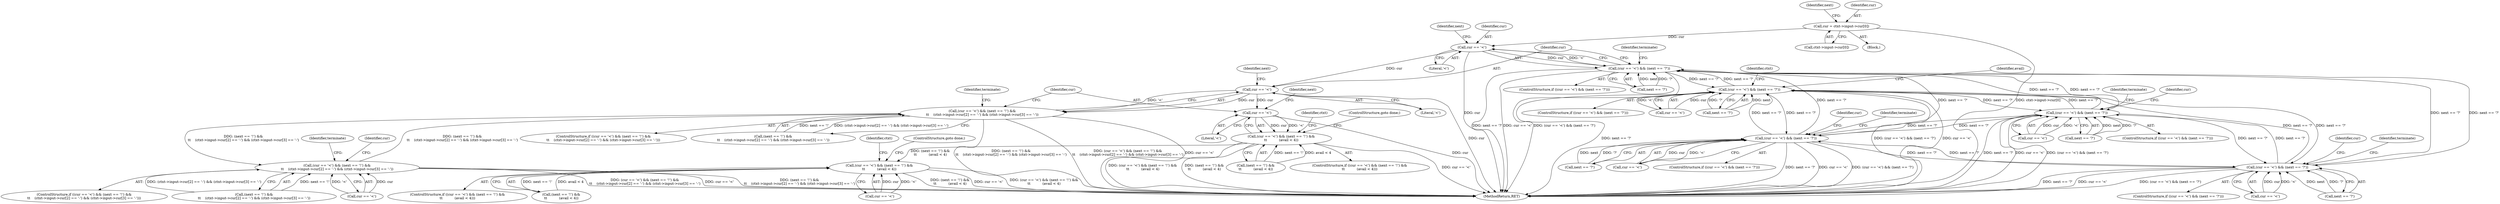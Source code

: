 digraph "0_Chrome_44a637b47793512bfb1d2589d43b8dc492a97629_1@array" {
"1002428" [label="(Call,cur = ctxt->input->cur[0])"];
"1002448" [label="(Call,cur == '<')"];
"1002447" [label="(Call,(cur == '<') && (next == '?'))"];
"1000604" [label="(Call,(cur == '<') && (next == '?'))"];
"1001291" [label="(Call,(cur == '<') && (next == '?'))"];
"1002077" [label="(Call,(cur == '<') && (next == '?'))"];
"1002644" [label="(Call,(cur == '<') && (next == '?'))"];
"1002475" [label="(Call,cur == '<')"];
"1002474" [label="(Call,(cur == '<') && (next == '!') &&\n\t\t    (ctxt->input->cur[2] == '-') && (ctxt->input->cur[3] == '-'))"];
"1002676" [label="(Call,(cur == '<') && (next == '!') &&\n\t\t    (ctxt->input->cur[2] == '-') && (ctxt->input->cur[3] == '-'))"];
"1002527" [label="(Call,cur == '<')"];
"1002526" [label="(Call,(cur == '<') && (next == '!') &&\n\t\t           (avail < 4))"];
"1002728" [label="(Call,(cur == '<') && (next == '!') &&\n\t\t           (avail < 4))"];
"1002526" [label="(Call,(cur == '<') && (next == '!') &&\n\t\t           (avail < 4))"];
"1002077" [label="(Call,(cur == '<') && (next == '?'))"];
"1002078" [label="(Call,cur == '<')"];
"1002675" [label="(ControlStructure,if ((cur == '<') && (next == '!') &&\n\t\t    (ctxt->input->cur[2] == '-') && (ctxt->input->cur[3] == '-')))"];
"1002678" [label="(Identifier,cur)"];
"1002727" [label="(ControlStructure,if ((cur == '<') && (next == '!') &&\n\t\t           (avail < 4)))"];
"1002475" [label="(Call,cur == '<')"];
"1002525" [label="(ControlStructure,if ((cur == '<') && (next == '!') &&\n\t\t           (avail < 4)))"];
"1001290" [label="(ControlStructure,if ((cur == '<') && (next == '?')))"];
"1002740" [label="(ControlStructure,goto done;)"];
"1002680" [label="(Call,(next == '!') &&\n\t\t    (ctxt->input->cur[2] == '-') && (ctxt->input->cur[3] == '-'))"];
"1002728" [label="(Call,(cur == '<') && (next == '!') &&\n\t\t           (avail < 4))"];
"1002449" [label="(Identifier,cur)"];
"1002448" [label="(Call,cur == '<')"];
"1000614" [label="(Identifier,avail)"];
"1002505" [label="(Identifier,terminate)"];
"1002528" [label="(Identifier,cur)"];
"1002451" [label="(Call,next == '?')"];
"1002438" [label="(Identifier,next)"];
"1002111" [label="(Identifier,cur)"];
"1002676" [label="(Call,(cur == '<') && (next == '!') &&\n\t\t    (ctxt->input->cur[2] == '-') && (ctxt->input->cur[3] == '-'))"];
"1002532" [label="(Identifier,next)"];
"1002477" [label="(Literal,'<')"];
"1002458" [label="(Identifier,terminate)"];
"1002478" [label="(Call,(next == '!') &&\n\t\t    (ctxt->input->cur[2] == '-') && (ctxt->input->cur[3] == '-'))"];
"1002707" [label="(Identifier,terminate)"];
"1001292" [label="(Call,cur == '<')"];
"1002732" [label="(Call,(next == '!') &&\n\t\t           (avail < 4))"];
"1002543" [label="(Identifier,ctxt)"];
"1002450" [label="(Literal,'<')"];
"1003319" [label="(MethodReturn,RET)"];
"1002428" [label="(Call,cur = ctxt->input->cur[0])"];
"1002648" [label="(Call,next == '?')"];
"1002527" [label="(Call,cur == '<')"];
"1002076" [label="(ControlStructure,if ((cur == '<') && (next == '?')))"];
"1002446" [label="(ControlStructure,if ((cur == '<') && (next == '?')))"];
"1001302" [label="(Identifier,terminate)"];
"1002530" [label="(Call,(next == '!') &&\n\t\t           (avail < 4))"];
"1002429" [label="(Identifier,cur)"];
"1002538" [label="(ControlStructure,goto done;)"];
"1002430" [label="(Call,ctxt->input->cur[0])"];
"1001317" [label="(Identifier,cur)"];
"1002474" [label="(Call,(cur == '<') && (next == '!') &&\n\t\t    (ctxt->input->cur[2] == '-') && (ctxt->input->cur[3] == '-'))"];
"1002529" [label="(Literal,'<')"];
"1002643" [label="(ControlStructure,if ((cur == '<') && (next == '?')))"];
"1002088" [label="(Identifier,terminate)"];
"1002730" [label="(Identifier,cur)"];
"1002644" [label="(Call,(cur == '<') && (next == '?'))"];
"1002729" [label="(Call,cur == '<')"];
"1002473" [label="(ControlStructure,if ((cur == '<') && (next == '!') &&\n\t\t    (ctxt->input->cur[2] == '-') && (ctxt->input->cur[3] == '-')))"];
"1000480" [label="(Block,)"];
"1002744" [label="(Identifier,ctxt)"];
"1000604" [label="(Call,(cur == '<') && (next == '?'))"];
"1002452" [label="(Identifier,next)"];
"1001295" [label="(Call,next == '?')"];
"1000603" [label="(ControlStructure,if ((cur == '<') && (next == '?')))"];
"1002081" [label="(Call,next == '?')"];
"1002476" [label="(Identifier,cur)"];
"1002645" [label="(Call,cur == '<')"];
"1001291" [label="(Call,(cur == '<') && (next == '?'))"];
"1002677" [label="(Call,cur == '<')"];
"1000809" [label="(Identifier,ctxt)"];
"1000605" [label="(Call,cur == '<')"];
"1002655" [label="(Identifier,terminate)"];
"1002480" [label="(Identifier,next)"];
"1002447" [label="(Call,(cur == '<') && (next == '?'))"];
"1000608" [label="(Call,next == '?')"];
"1002428" -> "1000480"  [label="AST: "];
"1002428" -> "1002430"  [label="CFG: "];
"1002429" -> "1002428"  [label="AST: "];
"1002430" -> "1002428"  [label="AST: "];
"1002438" -> "1002428"  [label="CFG: "];
"1002428" -> "1003319"  [label="DDG: ctxt->input->cur[0]"];
"1002428" -> "1002448"  [label="DDG: cur"];
"1002448" -> "1002447"  [label="AST: "];
"1002448" -> "1002450"  [label="CFG: "];
"1002449" -> "1002448"  [label="AST: "];
"1002450" -> "1002448"  [label="AST: "];
"1002452" -> "1002448"  [label="CFG: "];
"1002447" -> "1002448"  [label="CFG: "];
"1002448" -> "1003319"  [label="DDG: cur"];
"1002448" -> "1002447"  [label="DDG: cur"];
"1002448" -> "1002447"  [label="DDG: '<'"];
"1002448" -> "1002475"  [label="DDG: cur"];
"1002447" -> "1002446"  [label="AST: "];
"1002447" -> "1002451"  [label="CFG: "];
"1002451" -> "1002447"  [label="AST: "];
"1002458" -> "1002447"  [label="CFG: "];
"1002476" -> "1002447"  [label="CFG: "];
"1002447" -> "1003319"  [label="DDG: next == '?'"];
"1002447" -> "1003319"  [label="DDG: cur == '<'"];
"1002447" -> "1003319"  [label="DDG: (cur == '<') && (next == '?')"];
"1002447" -> "1000604"  [label="DDG: next == '?'"];
"1002447" -> "1001291"  [label="DDG: next == '?'"];
"1002447" -> "1002077"  [label="DDG: next == '?'"];
"1002451" -> "1002447"  [label="DDG: next"];
"1002451" -> "1002447"  [label="DDG: '?'"];
"1001291" -> "1002447"  [label="DDG: next == '?'"];
"1002644" -> "1002447"  [label="DDG: next == '?'"];
"1002077" -> "1002447"  [label="DDG: next == '?'"];
"1000604" -> "1002447"  [label="DDG: next == '?'"];
"1002447" -> "1002644"  [label="DDG: next == '?'"];
"1000604" -> "1000603"  [label="AST: "];
"1000604" -> "1000605"  [label="CFG: "];
"1000604" -> "1000608"  [label="CFG: "];
"1000605" -> "1000604"  [label="AST: "];
"1000608" -> "1000604"  [label="AST: "];
"1000614" -> "1000604"  [label="CFG: "];
"1000809" -> "1000604"  [label="CFG: "];
"1000604" -> "1003319"  [label="DDG: next == '?'"];
"1000604" -> "1003319"  [label="DDG: (cur == '<') && (next == '?')"];
"1000604" -> "1003319"  [label="DDG: cur == '<'"];
"1000605" -> "1000604"  [label="DDG: cur"];
"1000605" -> "1000604"  [label="DDG: '<'"];
"1001291" -> "1000604"  [label="DDG: next == '?'"];
"1002644" -> "1000604"  [label="DDG: next == '?'"];
"1002077" -> "1000604"  [label="DDG: next == '?'"];
"1000608" -> "1000604"  [label="DDG: next"];
"1000608" -> "1000604"  [label="DDG: '?'"];
"1000604" -> "1001291"  [label="DDG: next == '?'"];
"1000604" -> "1002077"  [label="DDG: next == '?'"];
"1000604" -> "1002644"  [label="DDG: next == '?'"];
"1001291" -> "1001290"  [label="AST: "];
"1001291" -> "1001292"  [label="CFG: "];
"1001291" -> "1001295"  [label="CFG: "];
"1001292" -> "1001291"  [label="AST: "];
"1001295" -> "1001291"  [label="AST: "];
"1001302" -> "1001291"  [label="CFG: "];
"1001317" -> "1001291"  [label="CFG: "];
"1001291" -> "1003319"  [label="DDG: next == '?'"];
"1001291" -> "1003319"  [label="DDG: cur == '<'"];
"1001291" -> "1003319"  [label="DDG: (cur == '<') && (next == '?')"];
"1001292" -> "1001291"  [label="DDG: cur"];
"1001292" -> "1001291"  [label="DDG: '<'"];
"1002644" -> "1001291"  [label="DDG: next == '?'"];
"1002077" -> "1001291"  [label="DDG: next == '?'"];
"1001295" -> "1001291"  [label="DDG: next"];
"1001295" -> "1001291"  [label="DDG: '?'"];
"1001291" -> "1002077"  [label="DDG: next == '?'"];
"1001291" -> "1002644"  [label="DDG: next == '?'"];
"1002077" -> "1002076"  [label="AST: "];
"1002077" -> "1002078"  [label="CFG: "];
"1002077" -> "1002081"  [label="CFG: "];
"1002078" -> "1002077"  [label="AST: "];
"1002081" -> "1002077"  [label="AST: "];
"1002088" -> "1002077"  [label="CFG: "];
"1002111" -> "1002077"  [label="CFG: "];
"1002077" -> "1003319"  [label="DDG: next == '?'"];
"1002077" -> "1003319"  [label="DDG: cur == '<'"];
"1002077" -> "1003319"  [label="DDG: (cur == '<') && (next == '?')"];
"1002078" -> "1002077"  [label="DDG: cur"];
"1002078" -> "1002077"  [label="DDG: '<'"];
"1002644" -> "1002077"  [label="DDG: next == '?'"];
"1002081" -> "1002077"  [label="DDG: next"];
"1002081" -> "1002077"  [label="DDG: '?'"];
"1002077" -> "1002644"  [label="DDG: next == '?'"];
"1002644" -> "1002643"  [label="AST: "];
"1002644" -> "1002645"  [label="CFG: "];
"1002644" -> "1002648"  [label="CFG: "];
"1002645" -> "1002644"  [label="AST: "];
"1002648" -> "1002644"  [label="AST: "];
"1002655" -> "1002644"  [label="CFG: "];
"1002678" -> "1002644"  [label="CFG: "];
"1002644" -> "1003319"  [label="DDG: next == '?'"];
"1002644" -> "1003319"  [label="DDG: cur == '<'"];
"1002644" -> "1003319"  [label="DDG: (cur == '<') && (next == '?')"];
"1002645" -> "1002644"  [label="DDG: cur"];
"1002645" -> "1002644"  [label="DDG: '<'"];
"1002648" -> "1002644"  [label="DDG: next"];
"1002648" -> "1002644"  [label="DDG: '?'"];
"1002475" -> "1002474"  [label="AST: "];
"1002475" -> "1002477"  [label="CFG: "];
"1002476" -> "1002475"  [label="AST: "];
"1002477" -> "1002475"  [label="AST: "];
"1002480" -> "1002475"  [label="CFG: "];
"1002474" -> "1002475"  [label="CFG: "];
"1002475" -> "1003319"  [label="DDG: cur"];
"1002475" -> "1002474"  [label="DDG: cur"];
"1002475" -> "1002474"  [label="DDG: '<'"];
"1002475" -> "1002527"  [label="DDG: cur"];
"1002474" -> "1002473"  [label="AST: "];
"1002474" -> "1002478"  [label="CFG: "];
"1002478" -> "1002474"  [label="AST: "];
"1002505" -> "1002474"  [label="CFG: "];
"1002528" -> "1002474"  [label="CFG: "];
"1002474" -> "1003319"  [label="DDG: (next == '!') &&\n\t\t    (ctxt->input->cur[2] == '-') && (ctxt->input->cur[3] == '-')"];
"1002474" -> "1003319"  [label="DDG: (cur == '<') && (next == '!') &&\n\t\t    (ctxt->input->cur[2] == '-') && (ctxt->input->cur[3] == '-')"];
"1002474" -> "1003319"  [label="DDG: cur == '<'"];
"1002676" -> "1002474"  [label="DDG: (next == '!') &&\n\t\t    (ctxt->input->cur[2] == '-') && (ctxt->input->cur[3] == '-')"];
"1002478" -> "1002474"  [label="DDG: next == '!'"];
"1002478" -> "1002474"  [label="DDG: (ctxt->input->cur[2] == '-') && (ctxt->input->cur[3] == '-')"];
"1002474" -> "1002676"  [label="DDG: (next == '!') &&\n\t\t    (ctxt->input->cur[2] == '-') && (ctxt->input->cur[3] == '-')"];
"1002676" -> "1002675"  [label="AST: "];
"1002676" -> "1002677"  [label="CFG: "];
"1002676" -> "1002680"  [label="CFG: "];
"1002677" -> "1002676"  [label="AST: "];
"1002680" -> "1002676"  [label="AST: "];
"1002707" -> "1002676"  [label="CFG: "];
"1002730" -> "1002676"  [label="CFG: "];
"1002676" -> "1003319"  [label="DDG: (next == '!') &&\n\t\t    (ctxt->input->cur[2] == '-') && (ctxt->input->cur[3] == '-')"];
"1002676" -> "1003319"  [label="DDG: (cur == '<') && (next == '!') &&\n\t\t    (ctxt->input->cur[2] == '-') && (ctxt->input->cur[3] == '-')"];
"1002676" -> "1003319"  [label="DDG: cur == '<'"];
"1002677" -> "1002676"  [label="DDG: cur"];
"1002677" -> "1002676"  [label="DDG: '<'"];
"1002680" -> "1002676"  [label="DDG: next == '!'"];
"1002680" -> "1002676"  [label="DDG: (ctxt->input->cur[2] == '-') && (ctxt->input->cur[3] == '-')"];
"1002527" -> "1002526"  [label="AST: "];
"1002527" -> "1002529"  [label="CFG: "];
"1002528" -> "1002527"  [label="AST: "];
"1002529" -> "1002527"  [label="AST: "];
"1002532" -> "1002527"  [label="CFG: "];
"1002526" -> "1002527"  [label="CFG: "];
"1002527" -> "1003319"  [label="DDG: cur"];
"1002527" -> "1002526"  [label="DDG: cur"];
"1002527" -> "1002526"  [label="DDG: '<'"];
"1002526" -> "1002525"  [label="AST: "];
"1002526" -> "1002530"  [label="CFG: "];
"1002530" -> "1002526"  [label="AST: "];
"1002538" -> "1002526"  [label="CFG: "];
"1002543" -> "1002526"  [label="CFG: "];
"1002526" -> "1003319"  [label="DDG: cur == '<'"];
"1002526" -> "1003319"  [label="DDG: (cur == '<') && (next == '!') &&\n\t\t           (avail < 4)"];
"1002526" -> "1003319"  [label="DDG: (next == '!') &&\n\t\t           (avail < 4)"];
"1002530" -> "1002526"  [label="DDG: next == '!'"];
"1002530" -> "1002526"  [label="DDG: avail < 4"];
"1002526" -> "1002728"  [label="DDG: (next == '!') &&\n\t\t           (avail < 4)"];
"1002728" -> "1002727"  [label="AST: "];
"1002728" -> "1002729"  [label="CFG: "];
"1002728" -> "1002732"  [label="CFG: "];
"1002729" -> "1002728"  [label="AST: "];
"1002732" -> "1002728"  [label="AST: "];
"1002740" -> "1002728"  [label="CFG: "];
"1002744" -> "1002728"  [label="CFG: "];
"1002728" -> "1003319"  [label="DDG: (cur == '<') && (next == '!') &&\n\t\t           (avail < 4)"];
"1002728" -> "1003319"  [label="DDG: (next == '!') &&\n\t\t           (avail < 4)"];
"1002728" -> "1003319"  [label="DDG: cur == '<'"];
"1002729" -> "1002728"  [label="DDG: cur"];
"1002729" -> "1002728"  [label="DDG: '<'"];
"1002732" -> "1002728"  [label="DDG: next == '!'"];
"1002732" -> "1002728"  [label="DDG: avail < 4"];
}
